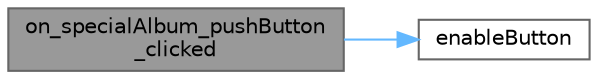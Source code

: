 digraph "on_specialAlbum_pushButton_clicked"
{
 // LATEX_PDF_SIZE
  bgcolor="transparent";
  edge [fontname=Helvetica,fontsize=10,labelfontname=Helvetica,labelfontsize=10];
  node [fontname=Helvetica,fontsize=10,shape=box,height=0.2,width=0.4];
  rankdir="LR";
  Node1 [id="Node000001",label="on_specialAlbum_pushButton\l_clicked",height=0.2,width=0.4,color="gray40", fillcolor="grey60", style="filled", fontcolor="black",tooltip="专辑按钮点击槽函数"];
  Node1 -> Node2 [id="edge1_Node000001_Node000002",color="steelblue1",style="solid",tooltip=" "];
  Node2 [id="Node000002",label="enableButton",height=0.2,width=0.4,color="grey40", fillcolor="white", style="filled",URL="$class_my_collection.html#ab868524a9562cda1f7b60b4220e2248e",tooltip="启用/禁用按钮"];
}

